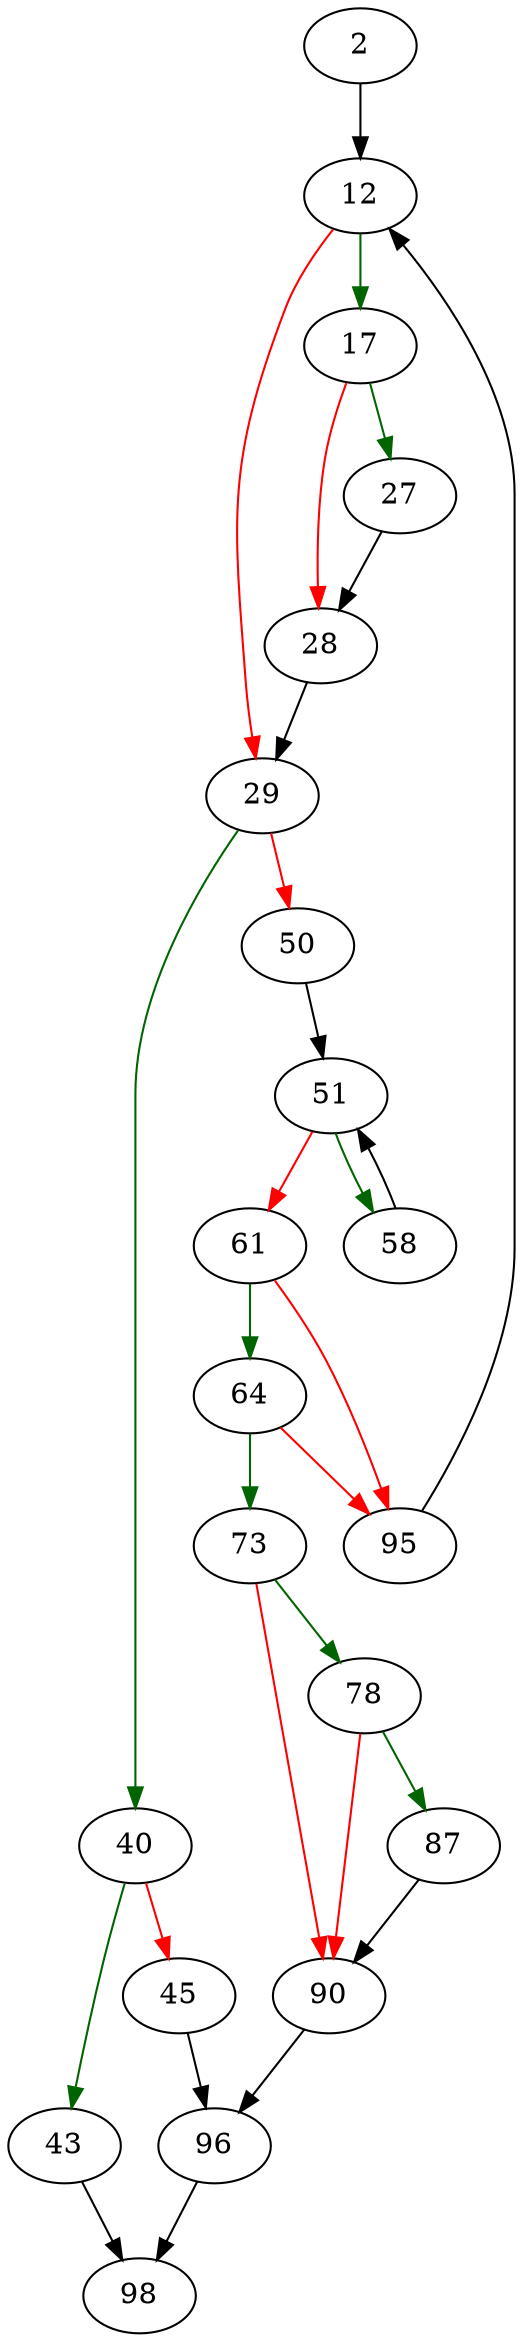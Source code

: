 strict digraph "local_getline" {
	// Node definitions.
	2 [entry=true];
	12;
	17;
	29;
	27;
	28;
	40;
	50;
	43;
	45;
	98;
	96;
	51;
	58;
	61;
	64;
	95;
	73;
	78;
	90;
	87;

	// Edge definitions.
	2 -> 12;
	12 -> 17 [
		color=darkgreen
		cond=true
	];
	12 -> 29 [
		color=red
		cond=false
	];
	17 -> 27 [
		color=darkgreen
		cond=true
	];
	17 -> 28 [
		color=red
		cond=false
	];
	29 -> 40 [
		color=darkgreen
		cond=true
	];
	29 -> 50 [
		color=red
		cond=false
	];
	27 -> 28;
	28 -> 29;
	40 -> 43 [
		color=darkgreen
		cond=true
	];
	40 -> 45 [
		color=red
		cond=false
	];
	50 -> 51;
	43 -> 98;
	45 -> 96;
	96 -> 98;
	51 -> 58 [
		color=darkgreen
		cond=true
	];
	51 -> 61 [
		color=red
		cond=false
	];
	58 -> 51;
	61 -> 64 [
		color=darkgreen
		cond=true
	];
	61 -> 95 [
		color=red
		cond=false
	];
	64 -> 95 [
		color=red
		cond=false
	];
	64 -> 73 [
		color=darkgreen
		cond=true
	];
	95 -> 12;
	73 -> 78 [
		color=darkgreen
		cond=true
	];
	73 -> 90 [
		color=red
		cond=false
	];
	78 -> 90 [
		color=red
		cond=false
	];
	78 -> 87 [
		color=darkgreen
		cond=true
	];
	90 -> 96;
	87 -> 90;
}